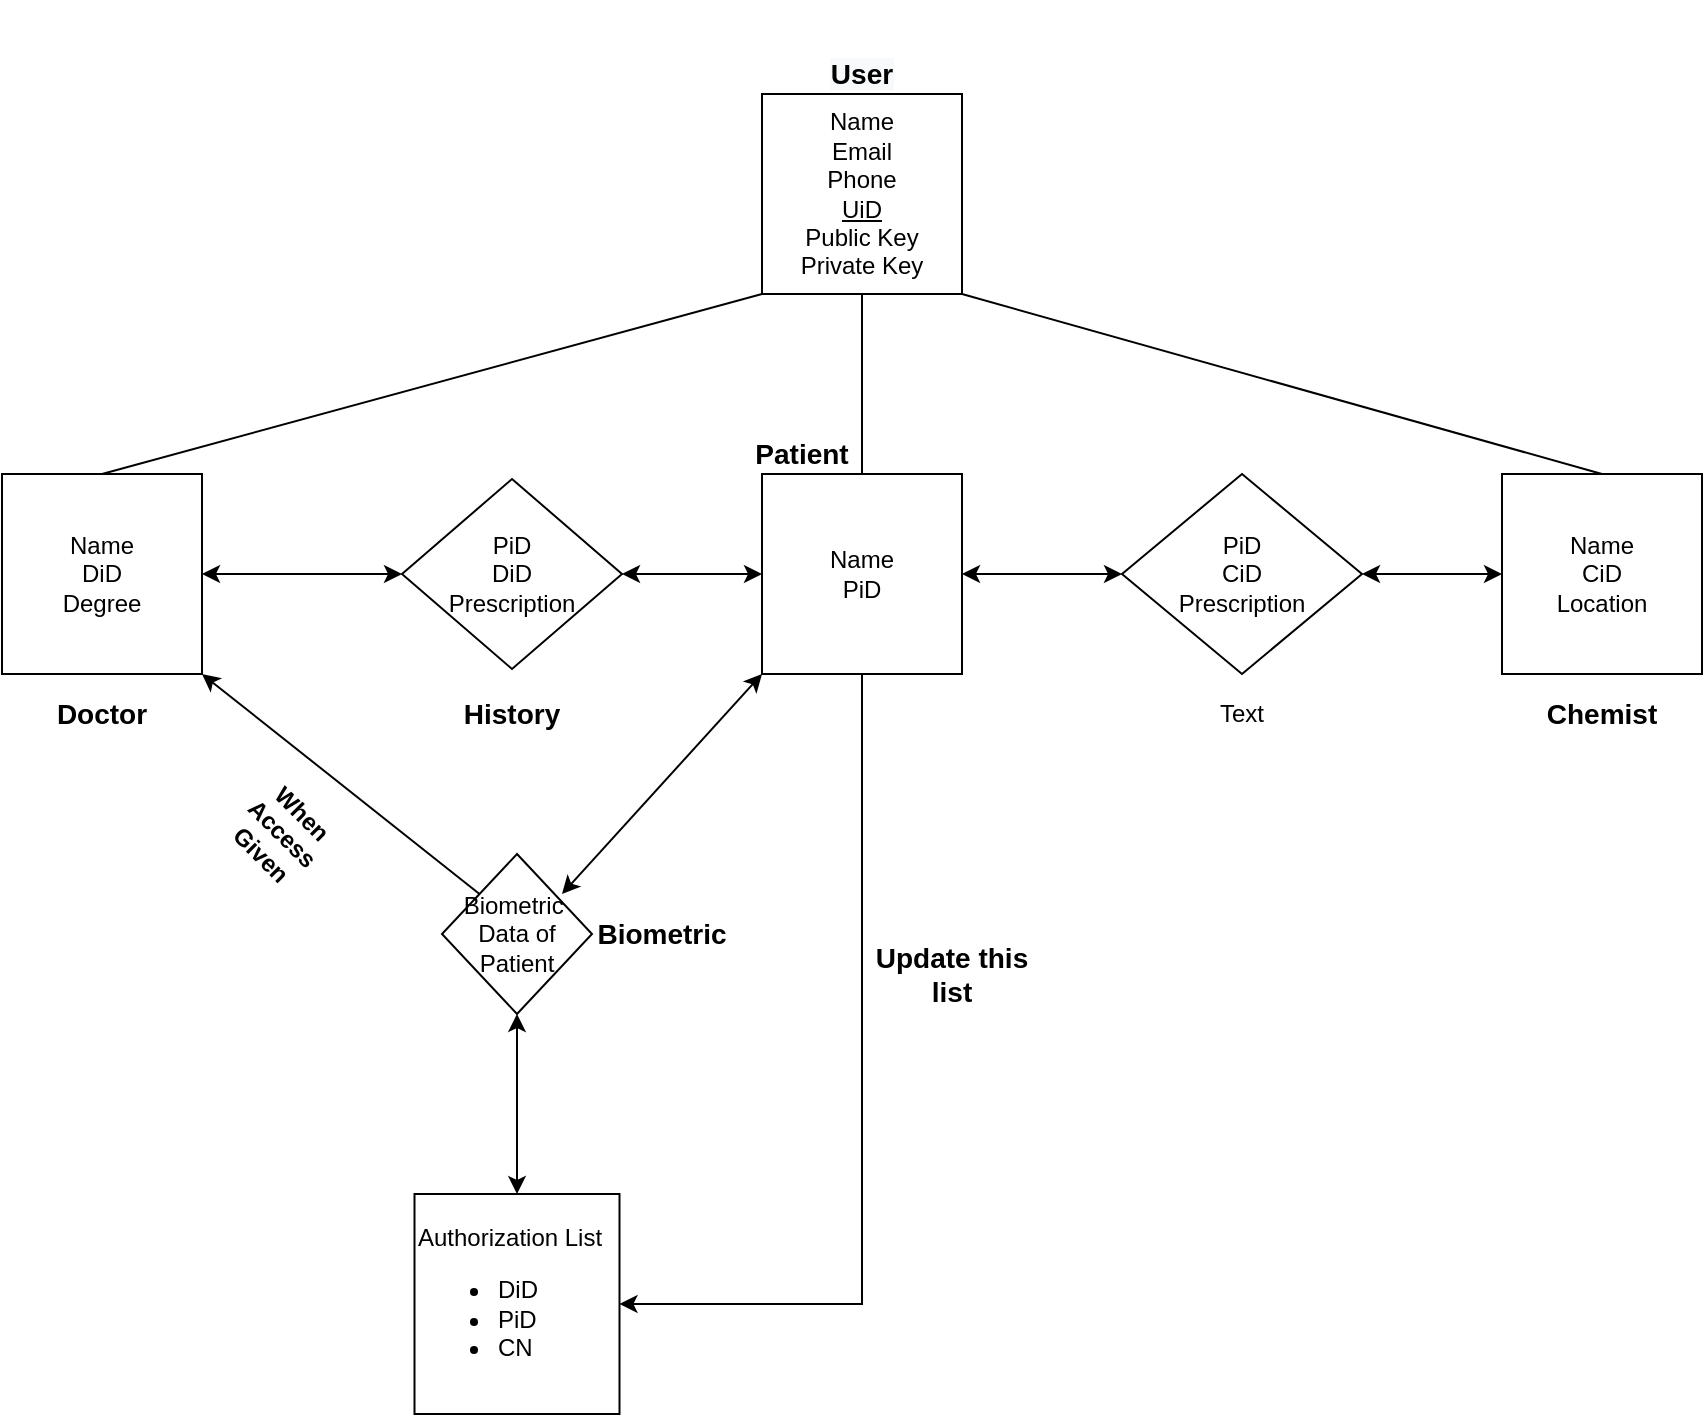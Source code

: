 <mxfile version="15.3.1" type="device"><diagram id="AdZE5MgRW-PzB5bj7evO" name="Page-1"><mxGraphModel dx="2333" dy="1887" grid="1" gridSize="10" guides="1" tooltips="1" connect="1" arrows="1" fold="1" page="1" pageScale="1" pageWidth="850" pageHeight="1100" math="0" shadow="0"><root><mxCell id="0"/><mxCell id="1" parent="0"/><mxCell id="PvwdQWUYFKC4g_m13VtZ-1" value="Name&lt;br&gt;Email&lt;br&gt;Phone&lt;br&gt;&lt;u&gt;UiD&lt;/u&gt;&lt;br&gt;Public Key&lt;br&gt;Private Key" style="whiteSpace=wrap;html=1;aspect=fixed;" parent="1" vertex="1"><mxGeometry x="360" y="30" width="100" height="100" as="geometry"/></mxCell><mxCell id="PvwdQWUYFKC4g_m13VtZ-2" value="&#10;&#10;&lt;b style=&quot;color: rgb(0, 0, 0); font-family: helvetica; font-style: normal; letter-spacing: normal; text-align: center; text-indent: 0px; text-transform: none; word-spacing: 0px; background-color: rgb(248, 249, 250); font-size: 14px;&quot;&gt;User&lt;br&gt;&lt;/b&gt;&#10;&#10;" style="text;html=1;strokeColor=none;fillColor=none;align=center;verticalAlign=middle;whiteSpace=wrap;rounded=0;" parent="1" vertex="1"><mxGeometry x="390" y="10" width="40" height="20" as="geometry"/></mxCell><mxCell id="PvwdQWUYFKC4g_m13VtZ-46" style="edgeStyle=orthogonalEdgeStyle;rounded=0;orthogonalLoop=1;jettySize=auto;html=1;exitX=0.5;exitY=1;exitDx=0;exitDy=0;entryX=1;entryY=0.5;entryDx=0;entryDy=0;" parent="1" source="PvwdQWUYFKC4g_m13VtZ-3" target="PvwdQWUYFKC4g_m13VtZ-41" edge="1"><mxGeometry relative="1" as="geometry"/></mxCell><mxCell id="PvwdQWUYFKC4g_m13VtZ-3" value="Name&lt;br&gt;PiD&lt;br&gt;" style="whiteSpace=wrap;html=1;aspect=fixed;" parent="1" vertex="1"><mxGeometry x="360" y="220" width="100" height="100" as="geometry"/></mxCell><mxCell id="PvwdQWUYFKC4g_m13VtZ-4" value="Name&lt;br&gt;DiD&lt;br&gt;Degree" style="whiteSpace=wrap;html=1;aspect=fixed;" parent="1" vertex="1"><mxGeometry x="-20" y="220" width="100" height="100" as="geometry"/></mxCell><mxCell id="PvwdQWUYFKC4g_m13VtZ-5" value="Name&lt;br&gt;CiD&lt;br&gt;Location" style="whiteSpace=wrap;html=1;aspect=fixed;" parent="1" vertex="1"><mxGeometry x="730" y="220" width="100" height="100" as="geometry"/></mxCell><mxCell id="PvwdQWUYFKC4g_m13VtZ-9" value="" style="endArrow=none;html=1;entryX=0.5;entryY=1;entryDx=0;entryDy=0;exitX=0.5;exitY=0;exitDx=0;exitDy=0;" parent="1" source="PvwdQWUYFKC4g_m13VtZ-3" target="PvwdQWUYFKC4g_m13VtZ-1" edge="1"><mxGeometry width="50" height="50" relative="1" as="geometry"><mxPoint x="400" y="180" as="sourcePoint"/><mxPoint x="450" y="130" as="targetPoint"/></mxGeometry></mxCell><mxCell id="PvwdQWUYFKC4g_m13VtZ-10" value="" style="endArrow=none;html=1;entryX=0;entryY=1;entryDx=0;entryDy=0;exitX=0.5;exitY=0;exitDx=0;exitDy=0;" parent="1" source="PvwdQWUYFKC4g_m13VtZ-4" target="PvwdQWUYFKC4g_m13VtZ-1" edge="1"><mxGeometry width="50" height="50" relative="1" as="geometry"><mxPoint x="280" y="210" as="sourcePoint"/><mxPoint x="370" y="140" as="targetPoint"/></mxGeometry></mxCell><mxCell id="PvwdQWUYFKC4g_m13VtZ-11" value="" style="endArrow=none;html=1;entryX=1;entryY=1;entryDx=0;entryDy=0;exitX=0.5;exitY=0;exitDx=0;exitDy=0;" parent="1" source="PvwdQWUYFKC4g_m13VtZ-5" target="PvwdQWUYFKC4g_m13VtZ-1" edge="1"><mxGeometry width="50" height="50" relative="1" as="geometry"><mxPoint x="290" y="220" as="sourcePoint"/><mxPoint x="380" y="150" as="targetPoint"/></mxGeometry></mxCell><mxCell id="PvwdQWUYFKC4g_m13VtZ-12" value="PiD&lt;br&gt;DiD&lt;br&gt;Prescription&lt;br&gt;" style="rhombus;whiteSpace=wrap;html=1;" parent="1" vertex="1"><mxGeometry x="180" y="222.5" width="110" height="95" as="geometry"/></mxCell><mxCell id="PvwdQWUYFKC4g_m13VtZ-20" value="&lt;b&gt;&lt;font style=&quot;font-size: 14px&quot;&gt;Patient&lt;/font&gt;&lt;/b&gt;" style="text;html=1;strokeColor=none;fillColor=none;align=center;verticalAlign=middle;whiteSpace=wrap;rounded=0;" parent="1" vertex="1"><mxGeometry x="360" y="200" width="40" height="20" as="geometry"/></mxCell><mxCell id="PvwdQWUYFKC4g_m13VtZ-21" value="&lt;b&gt;&lt;font style=&quot;font-size: 14px&quot;&gt;Doctor&lt;/font&gt;&lt;/b&gt;" style="text;html=1;strokeColor=none;fillColor=none;align=center;verticalAlign=middle;whiteSpace=wrap;rounded=0;" parent="1" vertex="1"><mxGeometry x="10" y="330" width="40" height="20" as="geometry"/></mxCell><mxCell id="PvwdQWUYFKC4g_m13VtZ-26" value="&lt;b&gt;&lt;font style=&quot;font-size: 14px&quot;&gt;History&lt;/font&gt;&lt;/b&gt;" style="text;html=1;strokeColor=none;fillColor=none;align=center;verticalAlign=middle;whiteSpace=wrap;rounded=0;" parent="1" vertex="1"><mxGeometry x="215" y="330" width="40" height="20" as="geometry"/></mxCell><mxCell id="PvwdQWUYFKC4g_m13VtZ-27" value="Text" style="text;html=1;strokeColor=none;fillColor=none;align=center;verticalAlign=middle;whiteSpace=wrap;rounded=0;" parent="1" vertex="1"><mxGeometry x="580" y="330" width="40" height="20" as="geometry"/></mxCell><mxCell id="PvwdQWUYFKC4g_m13VtZ-28" value="PiD&lt;br&gt;CiD&lt;br&gt;Prescription" style="rhombus;whiteSpace=wrap;html=1;" parent="1" vertex="1"><mxGeometry x="540" y="220" width="120" height="100" as="geometry"/></mxCell><mxCell id="PvwdQWUYFKC4g_m13VtZ-32" value="&lt;b&gt;&lt;font style=&quot;font-size: 14px&quot;&gt;Chemist&lt;/font&gt;&lt;/b&gt;" style="text;html=1;strokeColor=none;fillColor=none;align=center;verticalAlign=middle;whiteSpace=wrap;rounded=0;" parent="1" vertex="1"><mxGeometry x="760" y="330" width="40" height="20" as="geometry"/></mxCell><mxCell id="PvwdQWUYFKC4g_m13VtZ-33" value="Biometric&amp;nbsp;&lt;br&gt;Data of Patient" style="rhombus;whiteSpace=wrap;html=1;" parent="1" vertex="1"><mxGeometry x="200" y="410" width="75" height="80" as="geometry"/></mxCell><mxCell id="PvwdQWUYFKC4g_m13VtZ-35" value="" style="endArrow=classic;startArrow=classic;html=1;entryX=0;entryY=1;entryDx=0;entryDy=0;" parent="1" target="PvwdQWUYFKC4g_m13VtZ-3" edge="1"><mxGeometry width="50" height="50" relative="1" as="geometry"><mxPoint x="260" y="430" as="sourcePoint"/><mxPoint x="370" y="390" as="targetPoint"/></mxGeometry></mxCell><mxCell id="PvwdQWUYFKC4g_m13VtZ-37" value="" style="endArrow=classic;html=1;entryX=1;entryY=1;entryDx=0;entryDy=0;exitX=0;exitY=0;exitDx=0;exitDy=0;" parent="1" source="PvwdQWUYFKC4g_m13VtZ-33" target="PvwdQWUYFKC4g_m13VtZ-4" edge="1"><mxGeometry width="50" height="50" relative="1" as="geometry"><mxPoint x="390" y="410" as="sourcePoint"/><mxPoint x="440" y="360" as="targetPoint"/></mxGeometry></mxCell><mxCell id="PvwdQWUYFKC4g_m13VtZ-38" value="&lt;b&gt;When Access Given&lt;/b&gt;" style="text;html=1;strokeColor=none;fillColor=none;align=center;verticalAlign=middle;whiteSpace=wrap;rounded=0;rotation=45;" parent="1" vertex="1"><mxGeometry x="100" y="390" width="40" height="20" as="geometry"/></mxCell><mxCell id="PvwdQWUYFKC4g_m13VtZ-40" value="&lt;b&gt;&lt;font style=&quot;font-size: 14px&quot;&gt;Biometric&lt;/font&gt;&lt;/b&gt;" style="text;html=1;strokeColor=none;fillColor=none;align=center;verticalAlign=middle;whiteSpace=wrap;rounded=0;" parent="1" vertex="1"><mxGeometry x="290" y="440" width="40" height="20" as="geometry"/></mxCell><mxCell id="PvwdQWUYFKC4g_m13VtZ-41" value="Authorization List&lt;br&gt;&lt;ul&gt;&lt;li&gt;DiD&lt;/li&gt;&lt;li&gt;PiD&lt;/li&gt;&lt;li&gt;CN&lt;/li&gt;&lt;/ul&gt;" style="whiteSpace=wrap;html=1;align=left;" parent="1" vertex="1"><mxGeometry x="186.25" y="580" width="102.5" height="110" as="geometry"/></mxCell><mxCell id="PvwdQWUYFKC4g_m13VtZ-44" value="" style="endArrow=classic;startArrow=classic;html=1;exitX=0.5;exitY=0;exitDx=0;exitDy=0;entryX=0.5;entryY=1;entryDx=0;entryDy=0;" parent="1" source="PvwdQWUYFKC4g_m13VtZ-41" target="PvwdQWUYFKC4g_m13VtZ-33" edge="1"><mxGeometry width="50" height="50" relative="1" as="geometry"><mxPoint x="390" y="380" as="sourcePoint"/><mxPoint x="440" y="330" as="targetPoint"/><Array as="points"/></mxGeometry></mxCell><mxCell id="PvwdQWUYFKC4g_m13VtZ-47" value="&lt;b&gt;&lt;font style=&quot;font-size: 14px&quot;&gt;Update this list&lt;/font&gt;&lt;/b&gt;" style="text;html=1;strokeColor=none;fillColor=none;align=center;verticalAlign=middle;whiteSpace=wrap;rounded=0;" parent="1" vertex="1"><mxGeometry x="410" y="460" width="90" height="20" as="geometry"/></mxCell><mxCell id="PvwdQWUYFKC4g_m13VtZ-48" value="" style="endArrow=classic;startArrow=classic;html=1;entryX=0;entryY=0.5;entryDx=0;entryDy=0;exitX=1;exitY=0.5;exitDx=0;exitDy=0;" parent="1" source="PvwdQWUYFKC4g_m13VtZ-12" target="PvwdQWUYFKC4g_m13VtZ-3" edge="1"><mxGeometry width="50" height="50" relative="1" as="geometry"><mxPoint x="300" y="270" as="sourcePoint"/><mxPoint x="440" y="410" as="targetPoint"/></mxGeometry></mxCell><mxCell id="PvwdQWUYFKC4g_m13VtZ-49" value="" style="endArrow=classic;startArrow=classic;html=1;exitX=1;exitY=0.5;exitDx=0;exitDy=0;entryX=0;entryY=0.5;entryDx=0;entryDy=0;" parent="1" source="PvwdQWUYFKC4g_m13VtZ-4" target="PvwdQWUYFKC4g_m13VtZ-12" edge="1"><mxGeometry width="50" height="50" relative="1" as="geometry"><mxPoint x="390" y="460" as="sourcePoint"/><mxPoint x="440" y="410" as="targetPoint"/></mxGeometry></mxCell><mxCell id="PvwdQWUYFKC4g_m13VtZ-50" value="" style="endArrow=classic;startArrow=classic;html=1;exitX=1;exitY=0.5;exitDx=0;exitDy=0;entryX=0;entryY=0.5;entryDx=0;entryDy=0;" parent="1" source="PvwdQWUYFKC4g_m13VtZ-3" target="PvwdQWUYFKC4g_m13VtZ-28" edge="1"><mxGeometry width="50" height="50" relative="1" as="geometry"><mxPoint x="390" y="360" as="sourcePoint"/><mxPoint x="550" y="370" as="targetPoint"/></mxGeometry></mxCell><mxCell id="PvwdQWUYFKC4g_m13VtZ-51" value="" style="endArrow=classic;startArrow=classic;html=1;entryX=0;entryY=0.5;entryDx=0;entryDy=0;exitX=1;exitY=0.5;exitDx=0;exitDy=0;" parent="1" source="PvwdQWUYFKC4g_m13VtZ-28" target="PvwdQWUYFKC4g_m13VtZ-5" edge="1"><mxGeometry width="50" height="50" relative="1" as="geometry"><mxPoint x="390" y="460" as="sourcePoint"/><mxPoint x="440" y="410" as="targetPoint"/></mxGeometry></mxCell></root></mxGraphModel></diagram></mxfile>
